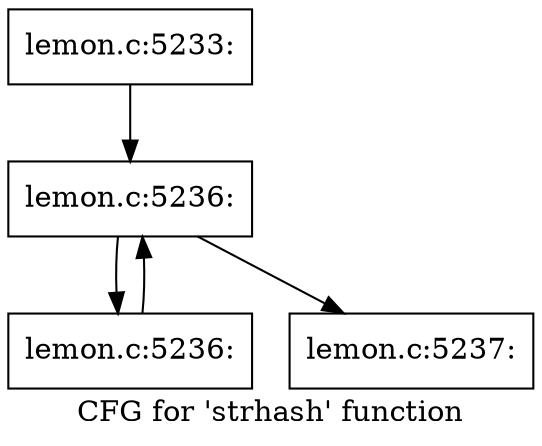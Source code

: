 digraph "CFG for 'strhash' function" {
	label="CFG for 'strhash' function";

	Node0x56256565c740 [shape=record,label="{lemon.c:5233:}"];
	Node0x56256565c740 -> Node0x56256565fd70;
	Node0x56256565fd70 [shape=record,label="{lemon.c:5236:}"];
	Node0x56256565fd70 -> Node0x56256565ffa0;
	Node0x56256565fd70 -> Node0x56256565fdf0;
	Node0x56256565ffa0 [shape=record,label="{lemon.c:5236:}"];
	Node0x56256565ffa0 -> Node0x56256565fd70;
	Node0x56256565fdf0 [shape=record,label="{lemon.c:5237:}"];
}
